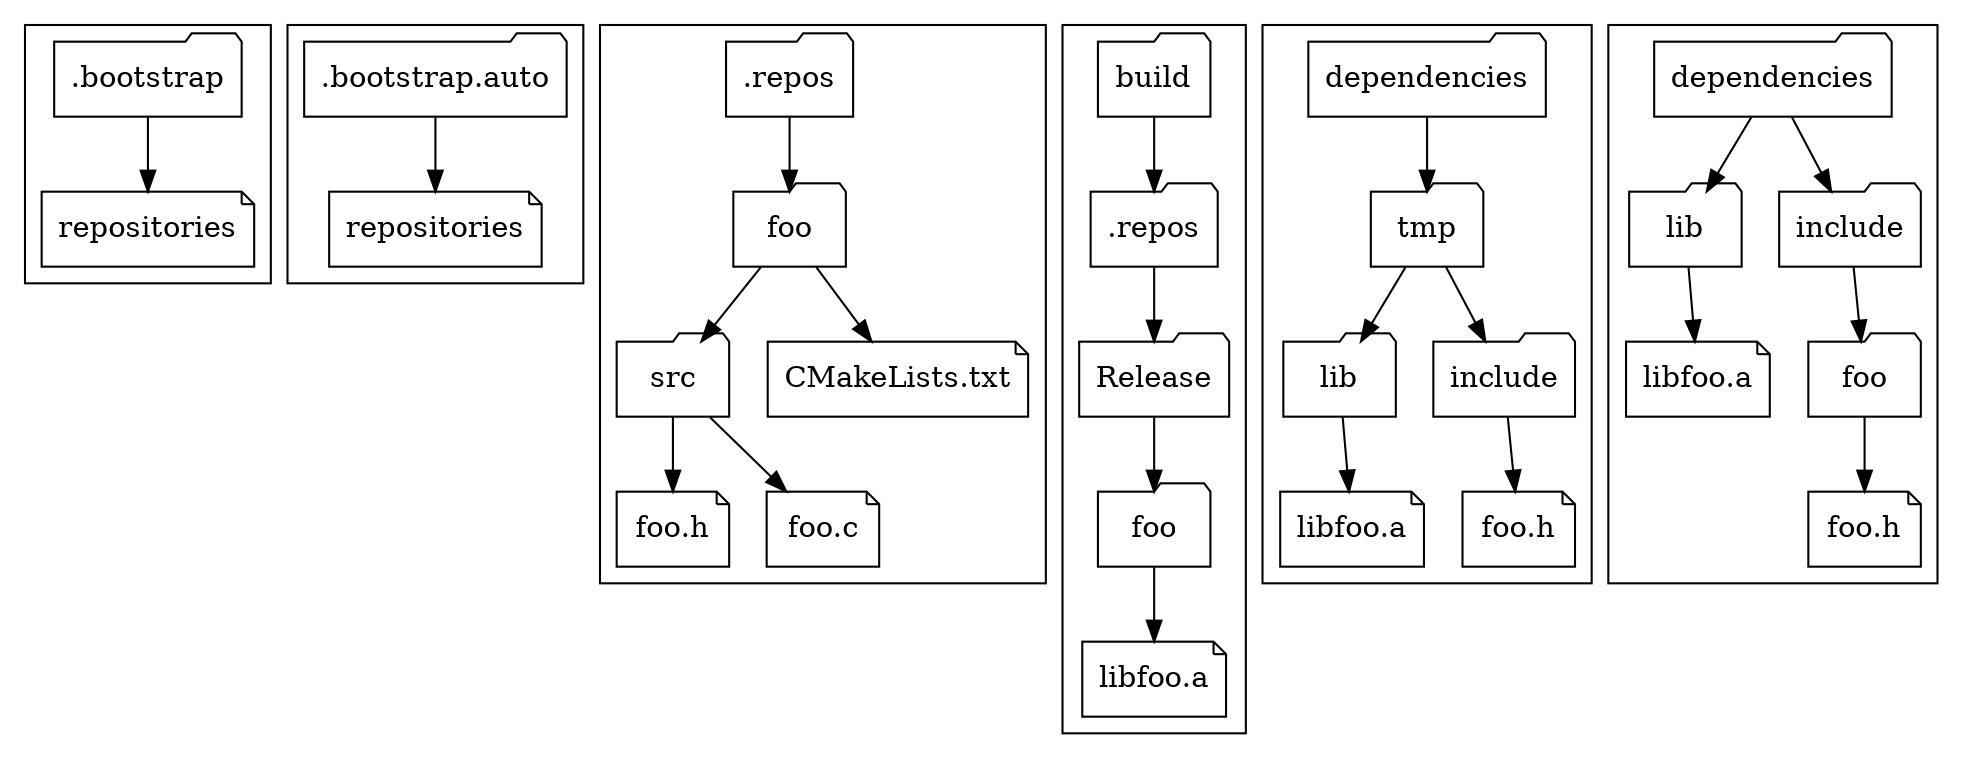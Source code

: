 
digraph install
{
   node [shape=folder];

   subgraph cluster_bootstrap
   {
      ".bootstrap" -> "repositories"
      "repositories"  [ shape="note" ]
   }

   subgraph cluster_bootstrap_auto
   {
      ".bootstrap.auto" -> "repositories auto"
      "repositories auto"  [ shape="note" label="repositories" ]
   }

   subgraph cluster_src
   {
      ".repos" -> "foo src"
      "foo src"  [ label="foo" ]
      "foo src" -> "src"
      "foo src" -> "CMakeLists.txt"
      "CMakeLists.txt"  [ shape="note" ]
      "src" -> "foo.h src"
      "src" -> "foo.c src"
      "foo.h src"   [ label="foo.h" shape="note" ]
      "foo.c src"   [ label="foo.c" shape="note" ]
   }

   subgraph cluster_build
   {
      "build" -> ".repos build"
      ".repos build"  [ label=".repos" ]
      ".repos build" -> "Release"
      "Release" -> "foo Release"
      "foo Release" -> "libfoo.a Release"
      "foo Release"     [ label="foo" ]
      "libfoo.a Release"   [ label="libfoo.a" shape="note" ]
   }

   subgraph cluster_tmp
   {
      "dependencies tmp" [ label="dependencies" ]
      "dependencies tmp" -> "tmp"
      "tmp" -> "lib"
      "tmp" -> "include"
      "lib" ->  "libfoo.a install"
      "include" ->  "foo.h install"
      "libfoo.a install"   [ label="libfoo.a" shape="note" ]
      "foo.h install"   [ label="foo.h" shape="note" ]
   }

   subgraph cluster_dependencies
   {
      "dependencies" -> "lib dependencies"
      "dependencies" -> "include dependencies"
      "lib dependencies" ->  "libfoo.a dependencies"
      "lib dependencies"  [ label="lib" ]
      "include dependencies"  [ label="include" ]
      "include dependencies" ->  "foo dependencies"
      "foo dependencies" ->  "foo.h dependencies"
      "foo dependencies"     [ label="foo" ]
      "libfoo.a dependencies"   [ label="libfoo.a" shape="note" ]
      "foo.h dependencies"   [ label="foo.h" shape="note" ]
   }
}